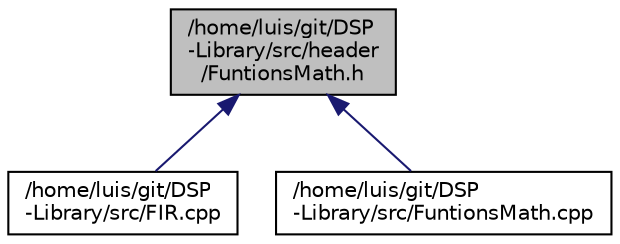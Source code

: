 digraph "/home/luis/git/DSP-Library/src/header/FuntionsMath.h"
{
  edge [fontname="Helvetica",fontsize="10",labelfontname="Helvetica",labelfontsize="10"];
  node [fontname="Helvetica",fontsize="10",shape=record];
  Node1 [label="/home/luis/git/DSP\l-Library/src/header\l/FuntionsMath.h",height=0.2,width=0.4,color="black", fillcolor="grey75", style="filled", fontcolor="black"];
  Node1 -> Node2 [dir="back",color="midnightblue",fontsize="10",style="solid",fontname="Helvetica"];
  Node2 [label="/home/luis/git/DSP\l-Library/src/FIR.cpp",height=0.2,width=0.4,color="black", fillcolor="white", style="filled",URL="$FIR_8cpp.html"];
  Node1 -> Node3 [dir="back",color="midnightblue",fontsize="10",style="solid",fontname="Helvetica"];
  Node3 [label="/home/luis/git/DSP\l-Library/src/FuntionsMath.cpp",height=0.2,width=0.4,color="black", fillcolor="white", style="filled",URL="$FuntionsMath_8cpp.html"];
}
